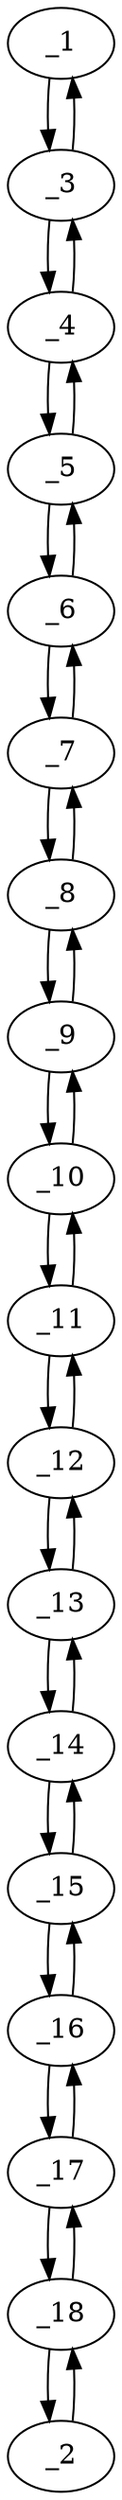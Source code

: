 digraph s1221_06 {
	_1	 [x="40.000000",
		y="138.000000"];
	_3	 [x="41.000000",
		y="120.000000"];
	_1 -> _3	 [angle="-1.515298",
		orient="-0.998460"];
	_2	 [x="214.000000",
		y="157.000000"];
	_18	 [x="210.000000",
		y="140.000000"];
	_2 -> _18	 [angle="-1.801887",
		orient="-0.973417"];
	_3 -> _1	 [angle="1.626295",
		orient="0.998460"];
	_4	 [x="46.000000",
		y="104.000000"];
	_3 -> _4	 [angle="-1.267911",
		orient="-0.954480"];
	_4 -> _3	 [angle="1.873681",
		orient="0.954480"];
	_5	 [x="53.000000",
		y="91.000000"];
	_4 -> _5	 [angle="-1.076855",
		orient="-0.880471"];
	_5 -> _4	 [angle="2.064738",
		orient="0.880471"];
	_6	 [x="61.000000",
		y="78.000000"];
	_5 -> _6	 [angle="-1.019141",
		orient="-0.851658"];
	_6 -> _5	 [angle="2.122451",
		orient="0.851658"];
	_7	 [x="73.000000",
		y="69.000000"];
	_6 -> _7	 [angle="-0.643501",
		orient="-0.600000"];
	_7 -> _6	 [angle="2.498092",
		orient="0.600000"];
	_8	 [x="88.000000",
		y="63.000000"];
	_7 -> _8	 [angle="-0.380506",
		orient="-0.371391"];
	_8 -> _7	 [angle="2.761086",
		orient="0.371391"];
	_9	 [x="104.000000",
		y="65.000000"];
	_8 -> _9	 [angle="0.124355",
		orient="0.124035"];
	_9 -> _8	 [angle="-3.017238",
		orient="-0.124035"];
	_10	 [x="115.000000",
		y="75.000000"];
	_9 -> _10	 [angle="0.737815",
		orient="0.672673"];
	_10 -> _9	 [angle="-2.403778",
		orient="-0.672673"];
	_11	 [x="131.000000",
		y="74.000000"];
	_10 -> _11	 [angle="-0.062419",
		orient="-0.062378"];
	_11 -> _10	 [angle="3.079174",
		orient="0.062378"];
	_12	 [x="143.000000",
		y="83.000000"];
	_11 -> _12	 [angle="0.643501",
		orient="0.600000"];
	_12 -> _11	 [angle="-2.498092",
		orient="-0.600000"];
	_13	 [x="154.000000",
		y="92.000000"];
	_12 -> _13	 [angle="0.685730",
		orient="0.633238"];
	_13 -> _12	 [angle="-2.455863",
		orient="-0.633238"];
	_14	 [x="165.000000",
		y="102.000000"];
	_13 -> _14	 [angle="0.737815",
		orient="0.672673"];
	_14 -> _13	 [angle="-2.403778",
		orient="-0.672673"];
	_15	 [x="179.000000",
		y="109.000000"];
	_14 -> _15	 [angle="0.463648",
		orient="0.447214"];
	_15 -> _14	 [angle="-2.677945",
		orient="-0.447214"];
	_16	 [x="190.000000",
		y="119.000000"];
	_15 -> _16	 [angle="0.737815",
		orient="0.672673"];
	_16 -> _15	 [angle="-2.403778",
		orient="-0.672673"];
	_17	 [x="200.000000",
		y="129.000000"];
	_16 -> _17	 [angle="0.785398",
		orient="0.707107"];
	_17 -> _16	 [angle="-2.356194",
		orient="-0.707107"];
	_17 -> _18	 [angle="0.832981",
		orient="0.739940"];
	_18 -> _2	 [angle="1.339706",
		orient="0.973417"];
	_18 -> _17	 [angle="-2.308611",
		orient="-0.739940"];
}
